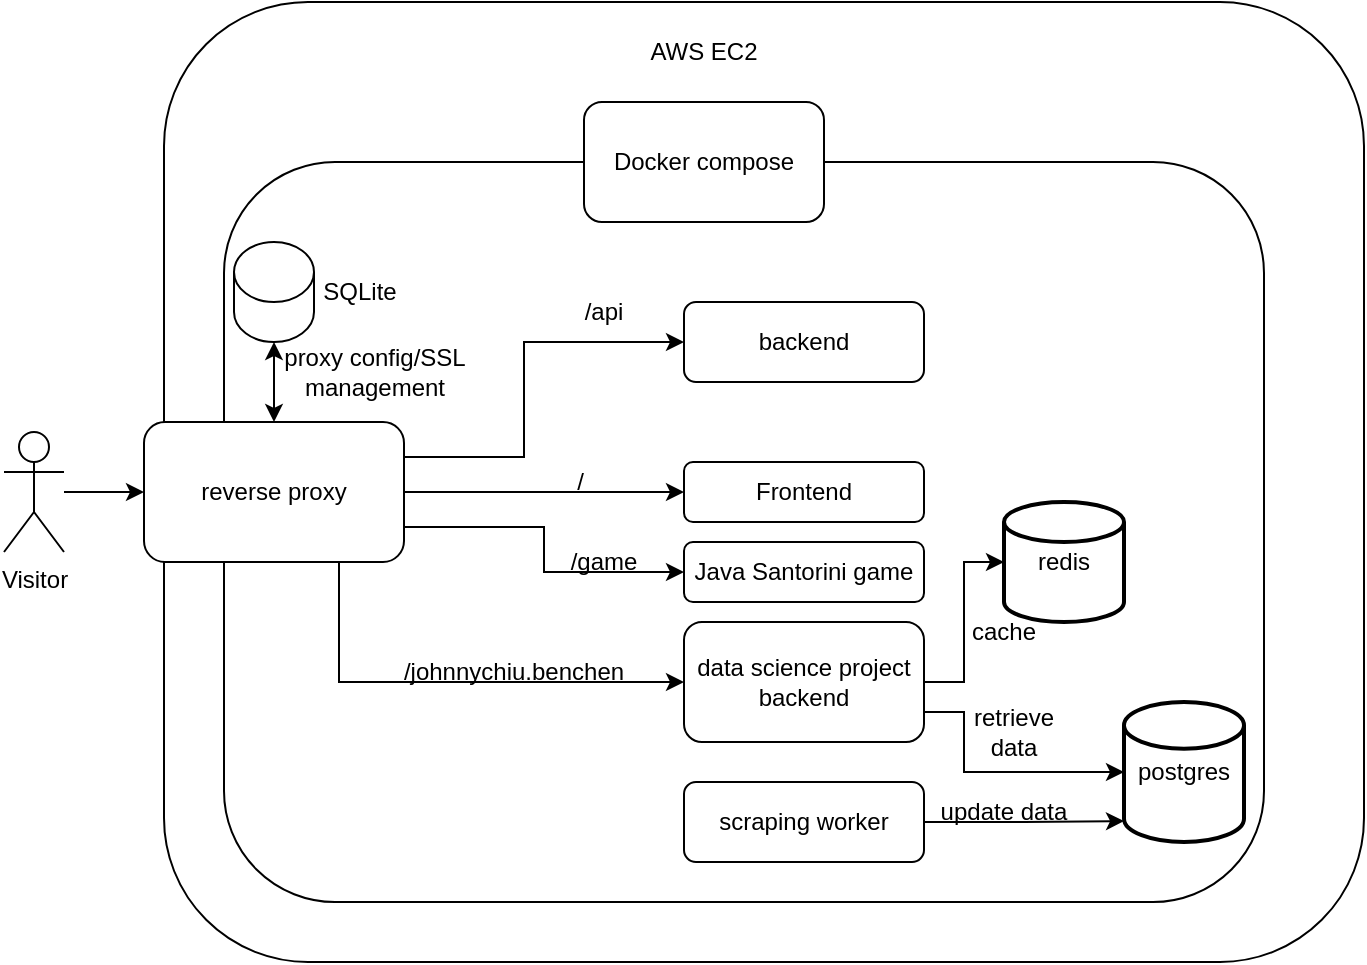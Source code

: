 <mxfile version="20.3.6" type="github">
  <diagram id="UZt9f3r-JrWIbyfP8DK_" name="Page-1">
    <mxGraphModel dx="1019" dy="526" grid="1" gridSize="10" guides="1" tooltips="1" connect="1" arrows="1" fold="1" page="1" pageScale="1" pageWidth="850" pageHeight="1100" math="0" shadow="0">
      <root>
        <mxCell id="0" />
        <mxCell id="1" parent="0" />
        <mxCell id="glzbGaNxdseQhdKVSMum-22" value="" style="rounded=1;whiteSpace=wrap;html=1;" vertex="1" parent="1">
          <mxGeometry x="120" width="600" height="480" as="geometry" />
        </mxCell>
        <mxCell id="glzbGaNxdseQhdKVSMum-20" value="" style="rounded=1;whiteSpace=wrap;html=1;" vertex="1" parent="1">
          <mxGeometry x="150" y="80" width="520" height="370" as="geometry" />
        </mxCell>
        <mxCell id="glzbGaNxdseQhdKVSMum-1" value="Visitor" style="shape=umlActor;verticalLabelPosition=bottom;verticalAlign=top;html=1;outlineConnect=0;" vertex="1" parent="1">
          <mxGeometry x="40" y="215" width="30" height="60" as="geometry" />
        </mxCell>
        <mxCell id="glzbGaNxdseQhdKVSMum-17" style="edgeStyle=orthogonalEdgeStyle;rounded=0;orthogonalLoop=1;jettySize=auto;html=1;entryX=0;entryY=0.5;entryDx=0;entryDy=0;" edge="1" parent="1" source="glzbGaNxdseQhdKVSMum-3" target="glzbGaNxdseQhdKVSMum-16">
          <mxGeometry relative="1" as="geometry" />
        </mxCell>
        <mxCell id="glzbGaNxdseQhdKVSMum-19" style="edgeStyle=orthogonalEdgeStyle;rounded=0;orthogonalLoop=1;jettySize=auto;html=1;exitX=1;exitY=0.75;exitDx=0;exitDy=0;entryX=0;entryY=0.5;entryDx=0;entryDy=0;" edge="1" parent="1" source="glzbGaNxdseQhdKVSMum-3" target="glzbGaNxdseQhdKVSMum-18">
          <mxGeometry relative="1" as="geometry" />
        </mxCell>
        <mxCell id="glzbGaNxdseQhdKVSMum-27" style="edgeStyle=orthogonalEdgeStyle;rounded=0;orthogonalLoop=1;jettySize=auto;html=1;exitX=1;exitY=0.25;exitDx=0;exitDy=0;entryX=0;entryY=0.5;entryDx=0;entryDy=0;" edge="1" parent="1" source="glzbGaNxdseQhdKVSMum-3" target="glzbGaNxdseQhdKVSMum-26">
          <mxGeometry relative="1" as="geometry">
            <Array as="points">
              <mxPoint x="300" y="228" />
              <mxPoint x="300" y="170" />
            </Array>
          </mxGeometry>
        </mxCell>
        <mxCell id="glzbGaNxdseQhdKVSMum-30" style="edgeStyle=orthogonalEdgeStyle;rounded=0;orthogonalLoop=1;jettySize=auto;html=1;exitX=0.75;exitY=1;exitDx=0;exitDy=0;entryX=0;entryY=0.5;entryDx=0;entryDy=0;" edge="1" parent="1" source="glzbGaNxdseQhdKVSMum-3" target="glzbGaNxdseQhdKVSMum-29">
          <mxGeometry relative="1" as="geometry" />
        </mxCell>
        <mxCell id="glzbGaNxdseQhdKVSMum-3" value="reverse proxy" style="rounded=1;whiteSpace=wrap;html=1;" vertex="1" parent="1">
          <mxGeometry x="110" y="210" width="130" height="70" as="geometry" />
        </mxCell>
        <mxCell id="glzbGaNxdseQhdKVSMum-4" value="" style="endArrow=classic;html=1;rounded=0;entryX=0;entryY=0.5;entryDx=0;entryDy=0;" edge="1" parent="1" source="glzbGaNxdseQhdKVSMum-1" target="glzbGaNxdseQhdKVSMum-3">
          <mxGeometry width="50" height="50" relative="1" as="geometry">
            <mxPoint x="80" y="240" as="sourcePoint" />
            <mxPoint x="180" y="230" as="targetPoint" />
          </mxGeometry>
        </mxCell>
        <mxCell id="glzbGaNxdseQhdKVSMum-8" value="" style="shape=cylinder3;whiteSpace=wrap;html=1;boundedLbl=1;backgroundOutline=1;size=15;" vertex="1" parent="1">
          <mxGeometry x="155" y="120" width="40" height="50" as="geometry" />
        </mxCell>
        <mxCell id="glzbGaNxdseQhdKVSMum-10" style="edgeStyle=orthogonalEdgeStyle;rounded=0;orthogonalLoop=1;jettySize=auto;html=1;exitX=0.5;exitY=1;exitDx=0;exitDy=0;exitPerimeter=0;" edge="1" parent="1" source="glzbGaNxdseQhdKVSMum-8" target="glzbGaNxdseQhdKVSMum-8">
          <mxGeometry relative="1" as="geometry" />
        </mxCell>
        <mxCell id="glzbGaNxdseQhdKVSMum-11" value="SQLite" style="text;html=1;strokeColor=none;fillColor=none;align=center;verticalAlign=middle;whiteSpace=wrap;rounded=0;" vertex="1" parent="1">
          <mxGeometry x="177.5" y="130" width="80" height="30" as="geometry" />
        </mxCell>
        <mxCell id="glzbGaNxdseQhdKVSMum-13" value="" style="endArrow=classic;startArrow=classic;html=1;rounded=0;exitX=0.5;exitY=0;exitDx=0;exitDy=0;entryX=0.5;entryY=1;entryDx=0;entryDy=0;entryPerimeter=0;" edge="1" parent="1" source="glzbGaNxdseQhdKVSMum-3" target="glzbGaNxdseQhdKVSMum-8">
          <mxGeometry width="50" height="50" relative="1" as="geometry">
            <mxPoint x="260" y="250" as="sourcePoint" />
            <mxPoint x="310" y="200" as="targetPoint" />
          </mxGeometry>
        </mxCell>
        <mxCell id="glzbGaNxdseQhdKVSMum-14" value="proxy config/SSL management" style="text;html=1;strokeColor=none;fillColor=none;align=center;verticalAlign=middle;whiteSpace=wrap;rounded=0;" vertex="1" parent="1">
          <mxGeometry x="177.5" y="170" width="95" height="30" as="geometry" />
        </mxCell>
        <mxCell id="glzbGaNxdseQhdKVSMum-16" value="Frontend" style="rounded=1;whiteSpace=wrap;html=1;" vertex="1" parent="1">
          <mxGeometry x="380" y="230" width="120" height="30" as="geometry" />
        </mxCell>
        <mxCell id="glzbGaNxdseQhdKVSMum-18" value="Java Santorini game" style="rounded=1;whiteSpace=wrap;html=1;" vertex="1" parent="1">
          <mxGeometry x="380" y="270" width="120" height="30" as="geometry" />
        </mxCell>
        <mxCell id="glzbGaNxdseQhdKVSMum-21" value="Docker compose" style="rounded=1;whiteSpace=wrap;html=1;" vertex="1" parent="1">
          <mxGeometry x="330" y="50" width="120" height="60" as="geometry" />
        </mxCell>
        <mxCell id="glzbGaNxdseQhdKVSMum-23" value="AWS EC2" style="text;html=1;strokeColor=none;fillColor=none;align=center;verticalAlign=middle;whiteSpace=wrap;rounded=0;" vertex="1" parent="1">
          <mxGeometry x="360" y="10" width="60" height="30" as="geometry" />
        </mxCell>
        <mxCell id="glzbGaNxdseQhdKVSMum-26" value="backend" style="rounded=1;whiteSpace=wrap;html=1;" vertex="1" parent="1">
          <mxGeometry x="380" y="150" width="120" height="40" as="geometry" />
        </mxCell>
        <mxCell id="glzbGaNxdseQhdKVSMum-34" value="" style="edgeStyle=orthogonalEdgeStyle;rounded=0;orthogonalLoop=1;jettySize=auto;html=1;" edge="1" parent="1" source="glzbGaNxdseQhdKVSMum-29" target="glzbGaNxdseQhdKVSMum-33">
          <mxGeometry relative="1" as="geometry" />
        </mxCell>
        <mxCell id="glzbGaNxdseQhdKVSMum-48" style="edgeStyle=orthogonalEdgeStyle;rounded=0;orthogonalLoop=1;jettySize=auto;html=1;exitX=1;exitY=0.75;exitDx=0;exitDy=0;entryX=0;entryY=0.5;entryDx=0;entryDy=0;entryPerimeter=0;" edge="1" parent="1" source="glzbGaNxdseQhdKVSMum-29" target="glzbGaNxdseQhdKVSMum-36">
          <mxGeometry relative="1" as="geometry">
            <Array as="points">
              <mxPoint x="520" y="355" />
              <mxPoint x="520" y="385" />
            </Array>
          </mxGeometry>
        </mxCell>
        <mxCell id="glzbGaNxdseQhdKVSMum-29" value="data science project backend" style="rounded=1;whiteSpace=wrap;html=1;" vertex="1" parent="1">
          <mxGeometry x="380" y="310" width="120" height="60" as="geometry" />
        </mxCell>
        <mxCell id="glzbGaNxdseQhdKVSMum-33" value="redis" style="strokeWidth=2;html=1;shape=mxgraph.flowchart.database;whiteSpace=wrap;" vertex="1" parent="1">
          <mxGeometry x="540" y="250" width="60" height="60" as="geometry" />
        </mxCell>
        <mxCell id="glzbGaNxdseQhdKVSMum-35" value="cache" style="text;html=1;strokeColor=none;fillColor=none;align=center;verticalAlign=middle;whiteSpace=wrap;rounded=0;" vertex="1" parent="1">
          <mxGeometry x="510" y="300" width="60" height="30" as="geometry" />
        </mxCell>
        <mxCell id="glzbGaNxdseQhdKVSMum-36" value="postgres" style="strokeWidth=2;html=1;shape=mxgraph.flowchart.database;whiteSpace=wrap;" vertex="1" parent="1">
          <mxGeometry x="600" y="350" width="60" height="70" as="geometry" />
        </mxCell>
        <mxCell id="glzbGaNxdseQhdKVSMum-39" style="edgeStyle=orthogonalEdgeStyle;rounded=0;orthogonalLoop=1;jettySize=auto;html=1;entryX=0;entryY=0.85;entryDx=0;entryDy=0;entryPerimeter=0;" edge="1" parent="1" source="glzbGaNxdseQhdKVSMum-38" target="glzbGaNxdseQhdKVSMum-36">
          <mxGeometry relative="1" as="geometry" />
        </mxCell>
        <mxCell id="glzbGaNxdseQhdKVSMum-38" value="scraping worker" style="rounded=1;whiteSpace=wrap;html=1;" vertex="1" parent="1">
          <mxGeometry x="380" y="390" width="120" height="40" as="geometry" />
        </mxCell>
        <mxCell id="glzbGaNxdseQhdKVSMum-40" value="update data" style="text;html=1;strokeColor=none;fillColor=none;align=center;verticalAlign=middle;whiteSpace=wrap;rounded=0;" vertex="1" parent="1">
          <mxGeometry x="505" y="390" width="70" height="30" as="geometry" />
        </mxCell>
        <mxCell id="glzbGaNxdseQhdKVSMum-41" value="retrieve data" style="text;html=1;strokeColor=none;fillColor=none;align=center;verticalAlign=middle;whiteSpace=wrap;rounded=0;" vertex="1" parent="1">
          <mxGeometry x="515" y="350" width="60" height="30" as="geometry" />
        </mxCell>
        <mxCell id="glzbGaNxdseQhdKVSMum-42" value="/&amp;nbsp;" style="text;html=1;strokeColor=none;fillColor=none;align=center;verticalAlign=middle;whiteSpace=wrap;rounded=0;" vertex="1" parent="1">
          <mxGeometry x="300" y="225" width="60" height="30" as="geometry" />
        </mxCell>
        <mxCell id="glzbGaNxdseQhdKVSMum-44" value="/api" style="text;html=1;strokeColor=none;fillColor=none;align=center;verticalAlign=middle;whiteSpace=wrap;rounded=0;" vertex="1" parent="1">
          <mxGeometry x="310" y="140" width="60" height="30" as="geometry" />
        </mxCell>
        <mxCell id="glzbGaNxdseQhdKVSMum-45" value="/game" style="text;html=1;strokeColor=none;fillColor=none;align=center;verticalAlign=middle;whiteSpace=wrap;rounded=0;" vertex="1" parent="1">
          <mxGeometry x="310" y="265" width="60" height="30" as="geometry" />
        </mxCell>
        <mxCell id="glzbGaNxdseQhdKVSMum-46" value="/johnnychiu.benchen" style="text;html=1;strokeColor=none;fillColor=none;align=center;verticalAlign=middle;whiteSpace=wrap;rounded=0;" vertex="1" parent="1">
          <mxGeometry x="230" y="320" width="130" height="30" as="geometry" />
        </mxCell>
      </root>
    </mxGraphModel>
  </diagram>
</mxfile>
